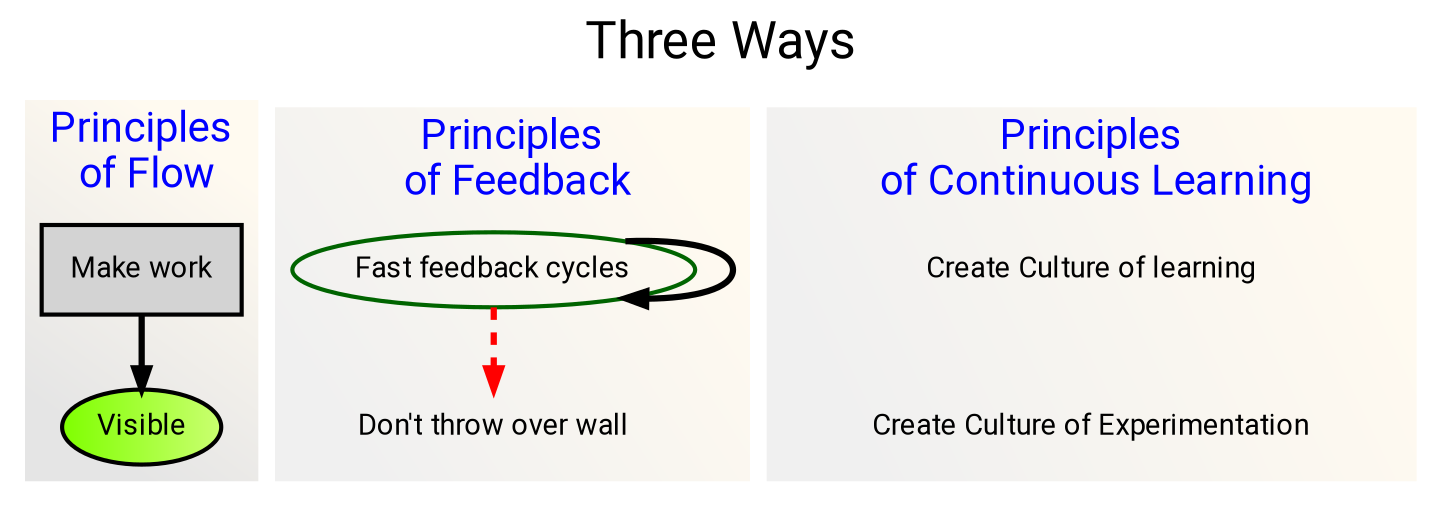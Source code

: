  digraph g {
  compound=true
  graph [fontname="comfortaa,Roboto"  fontsize=25 labelloc="t" label="" splines=true overlap=false rankdir = "TB"];
  node [fontname="comfortaa,Roboto,Arial,sans-serif", style=filled, penwidth=2]
  edge [fontname="comfortaa-bold,Roboto,Arial,sans-serif", penwidth=3]

  ratio = auto;

  one [label="Make work" shape=box margin=.2];
  a [label="Visible", fillcolor="chartreuse:darkolivegreen1", shape="oval"];
  subgraph cluster_0 {

    label= "Principles\n of Flow"
    fontcolor="blue" fontsize=20
    rankdir = "TB"
    style=filled;
    color="invis";
    fillcolor="grey90:floralwhite";
    gradientangle=40
    one -> a
 }

  subgraph cluster_1 {
  fontcolor="blue" fontsize=20
    shape=oval;
    rankdir = "TB"
    style=filled;
    color="invis";
    fillcolor="grey94:floralwhite";
    gradientangle=40
    two [label="Fast feedback cycles" style="diamond", color="darkgreen"];
    b [label="Don't throw over wall",  style="cylinder" color="invis"];

    two ->b[style=dashed color=red] ;

    two -> two
    label= "Principles\n of Feedback"
 }
  subgraph cluster_2 {
    fontcolor="blue" fontsize=20
    rankdir = "TB"
    style=filled;
    color="invis";
    fillcolor="grey94:floralwhite";
    gradientangle=40;
    three [label="Create Culture of learning" color=invis];
    c [label="Create Culture of Experimentation",  color="invis"];
    three->  c[color="invis"]
    label= "Principles\n of Continuous Learning"
 }

 label="Three Ways"

 }
